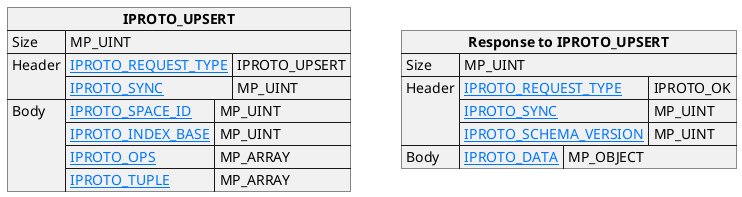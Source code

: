 @startuml

skinparam {
    HyperlinkColor #0077FF
    FontColor #313131
    BorderColor #313131
    BackgroundColor transparent
}

json "**IPROTO_UPSERT**" as upsert_request {
    "Size": "MP_UINT",
    "Header": {
      "[[https://tarantool.io/en/doc/latest/dev_guide/internals/iproto/keys IPROTO_REQUEST_TYPE]]": "IPROTO_UPSERT",
      "[[https://tarantool.io/en/doc/latest/dev_guide/internals/iproto/keys IPROTO_SYNC]]": "MP_UINT"
    },
    "Body": {
      "[[https://tarantool.io/en/doc/latest/dev_guide/internals/iproto/keys IPROTO_SPACE_ID]]": "MP_UINT",
      "[[https://tarantool.io/en/doc/latest/dev_guide/internals/iproto/keys IPROTO_INDEX_BASE]]": "MP_UINT",
      "[[https://tarantool.io/en/doc/latest/dev_guide/internals/iproto/keys IPROTO_OPS]]": "MP_ARRAY",            
      "[[https://tarantool.io/en/doc/latest/dev_guide/internals/iproto/keys IPROTO_TUPLE]]": "MP_ARRAY"
    }
}

json "**Response to IPROTO_UPSERT**" as upsert_response {
    "Size": "MP_UINT",
    "Header": {
      "[[https://tarantool.io/en/doc/latest/dev_guide/internals/iproto/keys IPROTO_REQUEST_TYPE]]": "IPROTO_OK",
      "[[https://tarantool.io/en/doc/latest/dev_guide/internals/iproto/keys IPROTO_SYNC]]": "MP_UINT",
      "[[https://tarantool.io/en/doc/latest/dev_guide/internals/iproto/keys IPROTO_SCHEMA_VERSION]]": "MP_UINT"
    },
    "Body": {
    "[[https://tarantool.io/en/doc/latest/dev_guide/internals/iproto/keys IPROTO_DATA]]": "MP_OBJECT"
    }
}

@enduml

